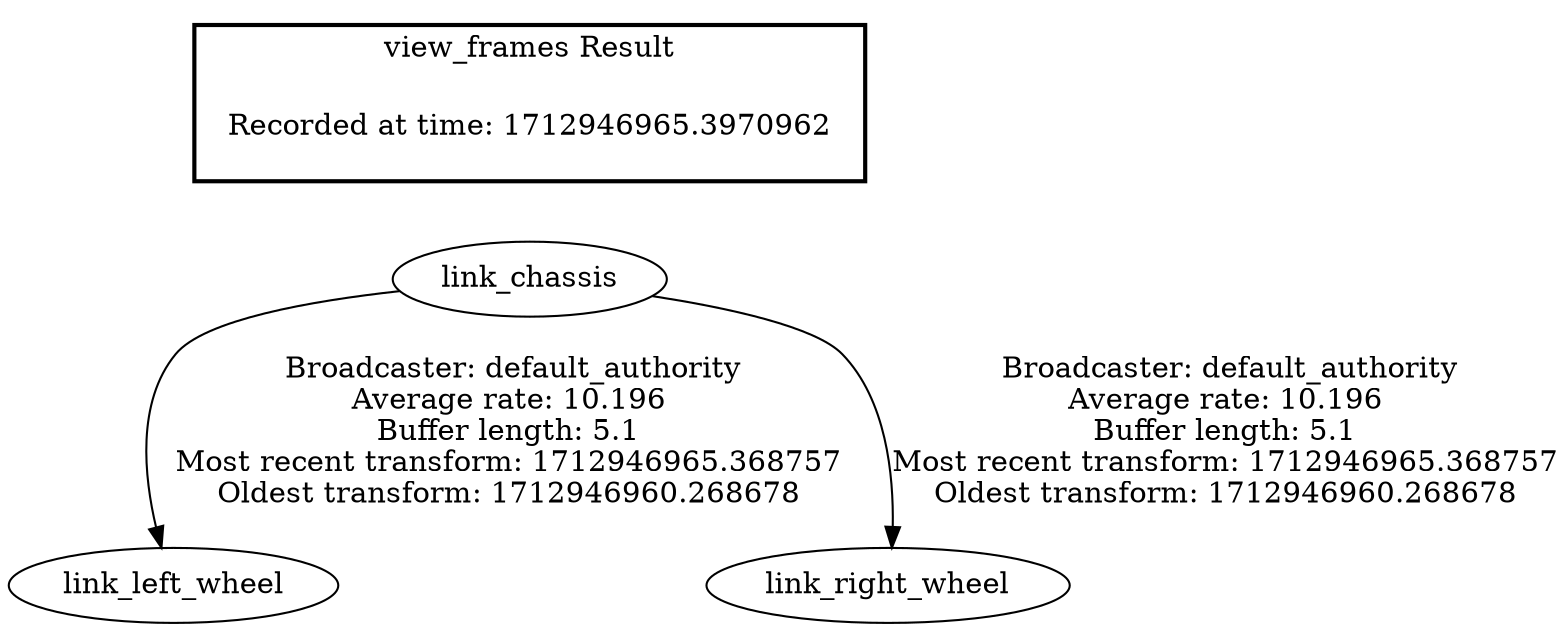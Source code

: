 digraph G {
"link_chassis" -> "link_left_wheel"[label=" Broadcaster: default_authority\nAverage rate: 10.196\nBuffer length: 5.1\nMost recent transform: 1712946965.368757\nOldest transform: 1712946960.268678\n"];
"link_chassis" -> "link_right_wheel"[label=" Broadcaster: default_authority\nAverage rate: 10.196\nBuffer length: 5.1\nMost recent transform: 1712946965.368757\nOldest transform: 1712946960.268678\n"];
edge [style=invis];
 subgraph cluster_legend { style=bold; color=black; label ="view_frames Result";
"Recorded at time: 1712946965.3970962"[ shape=plaintext ] ;
}->"link_chassis";
}